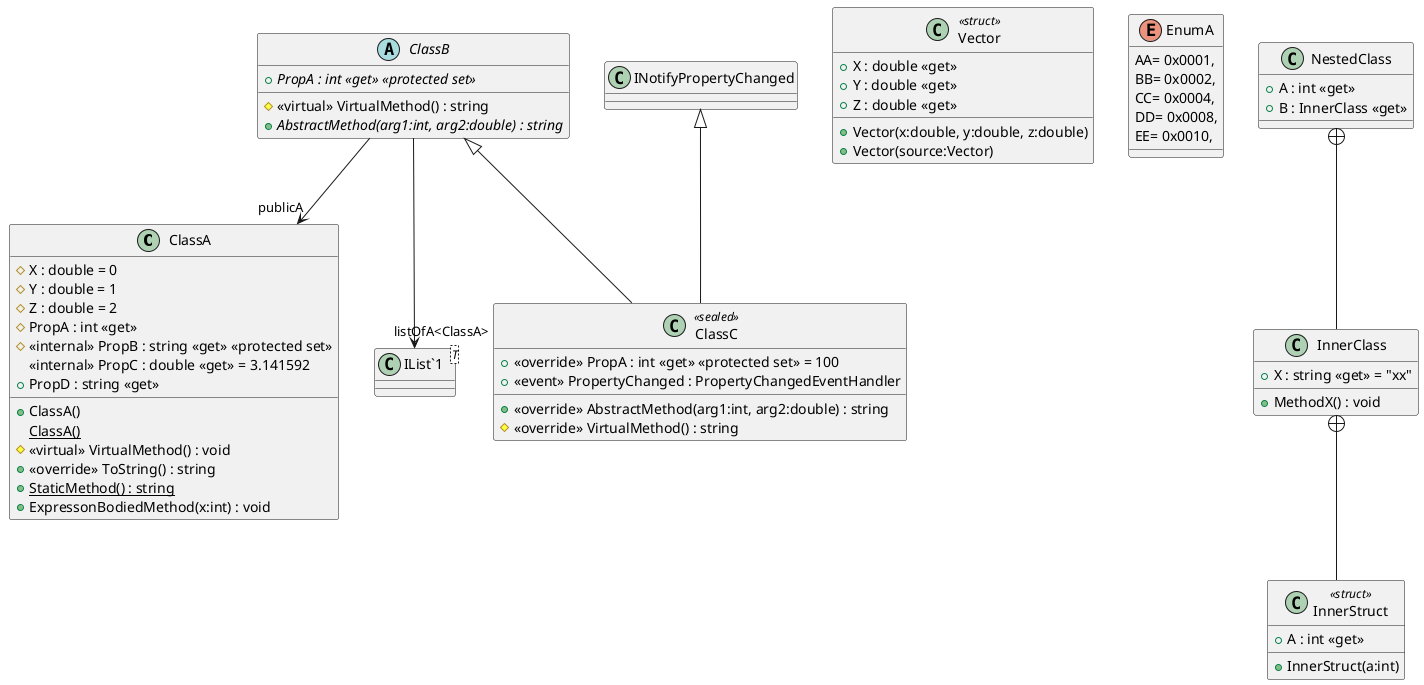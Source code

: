 ﻿@startuml
class ClassA {
    # X : double = 0
    # Y : double = 1
    # Z : double = 2
    # PropA : int <<get>>
    # <<internal>> PropB : string <<get>> <<protected set>>
    <<internal>> PropC : double <<get>> = 3.141592
    + PropD : string <<get>>
    + ClassA()
    {static} ClassA()
    # <<virtual>> VirtualMethod() : void
    + <<override>> ToString() : string
    + {static} StaticMethod() : string
    + ExpressonBodiedMethod(x:int) : void
}
abstract class ClassB {
    + {abstract} PropA : int <<get>> <<protected set>>
    # <<virtual>> VirtualMethod() : string
    + {abstract} AbstractMethod(arg1:int, arg2:double) : string
}
class ClassC <<sealed>> {
    + <<override>> PropA : int <<get>> <<protected set>> = 100
    +  <<event>> PropertyChanged : PropertyChangedEventHandler 
    + <<override>> AbstractMethod(arg1:int, arg2:double) : string
    # <<override>> VirtualMethod() : string
}
class Vector <<struct>> {
    + X : double <<get>>
    + Y : double <<get>>
    + Z : double <<get>>
    + Vector(x:double, y:double, z:double)
    + Vector(source:Vector)
}
enum EnumA {
    AA= 0x0001,
    BB= 0x0002,
    CC= 0x0004,
    DD= 0x0008,
    EE= 0x0010,
}
class NestedClass {
    + A : int <<get>>
    + B : InnerClass <<get>>
}
class "IList`1"<T> {
}
class InnerClass {
    + X : string <<get>> = "xx"
    + MethodX() : void
}
class InnerStruct <<struct>> {
    + A : int <<get>>
    + InnerStruct(a:int)
}
ClassB --> "publicA" ClassA
ClassB --> "listOfA<ClassA>" "IList`1"
ClassB <|-- ClassC
INotifyPropertyChanged <|-- ClassC
NestedClass +-- InnerClass
InnerClass +-- InnerStruct
@enduml
